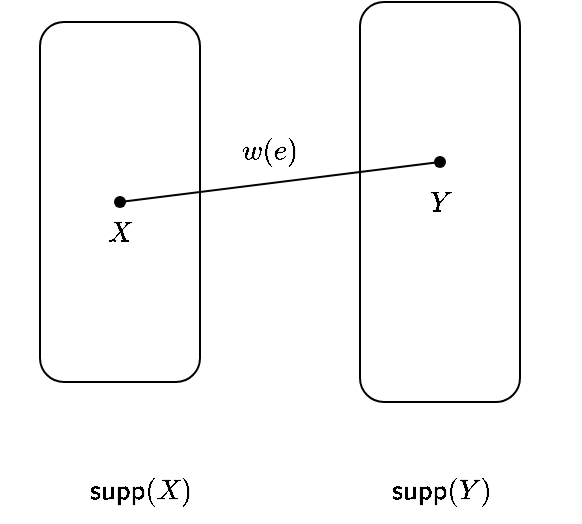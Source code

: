 <mxfile version="24.7.17">
  <diagram name="ページ1" id="ovDetr280c3366bAC-_3">
    <mxGraphModel dx="1434" dy="780" grid="1" gridSize="10" guides="1" tooltips="1" connect="1" arrows="1" fold="1" page="1" pageScale="1" pageWidth="827" pageHeight="1169" math="1" shadow="0">
      <root>
        <mxCell id="0" />
        <mxCell id="1" parent="0" />
        <mxCell id="6J4T-fZdG9NTrBltYoV5-3" value="" style="rounded=1;whiteSpace=wrap;html=1;fillColor=none;" vertex="1" parent="1">
          <mxGeometry x="80" y="110" width="80" height="180" as="geometry" />
        </mxCell>
        <mxCell id="6J4T-fZdG9NTrBltYoV5-4" value="" style="rounded=1;whiteSpace=wrap;html=1;fillColor=none;" vertex="1" parent="1">
          <mxGeometry x="240" y="100" width="80" height="200" as="geometry" />
        </mxCell>
        <mxCell id="6J4T-fZdG9NTrBltYoV5-5" value="$$\mathsf{supp}(X)$$" style="text;html=1;align=center;verticalAlign=middle;resizable=0;points=[];autosize=1;strokeColor=none;fillColor=none;" vertex="1" parent="1">
          <mxGeometry x="60" y="330" width="140" height="30" as="geometry" />
        </mxCell>
        <mxCell id="6J4T-fZdG9NTrBltYoV5-6" value="$$\mathsf{supp}(Y)$$" style="text;html=1;align=center;verticalAlign=middle;resizable=0;points=[];autosize=1;strokeColor=none;fillColor=none;" vertex="1" parent="1">
          <mxGeometry x="210" y="330" width="140" height="30" as="geometry" />
        </mxCell>
        <mxCell id="6J4T-fZdG9NTrBltYoV5-7" value="" style="shape=waypoint;sketch=0;size=6;pointerEvents=1;points=[];fillColor=none;resizable=0;rotatable=0;perimeter=centerPerimeter;snapToPoint=1;" vertex="1" parent="1">
          <mxGeometry x="110" y="190" width="20" height="20" as="geometry" />
        </mxCell>
        <mxCell id="6J4T-fZdG9NTrBltYoV5-8" value="" style="shape=waypoint;sketch=0;size=6;pointerEvents=1;points=[];fillColor=none;resizable=0;rotatable=0;perimeter=centerPerimeter;snapToPoint=1;" vertex="1" parent="1">
          <mxGeometry x="270" y="170" width="20" height="20" as="geometry" />
        </mxCell>
        <mxCell id="6J4T-fZdG9NTrBltYoV5-9" style="rounded=0;orthogonalLoop=1;jettySize=auto;html=1;entryX=0.65;entryY=0.95;entryDx=0;entryDy=0;entryPerimeter=0;endArrow=none;endFill=0;" edge="1" parent="1" source="6J4T-fZdG9NTrBltYoV5-7" target="6J4T-fZdG9NTrBltYoV5-8">
          <mxGeometry relative="1" as="geometry" />
        </mxCell>
        <mxCell id="6J4T-fZdG9NTrBltYoV5-10" value="$$X$$" style="text;html=1;align=center;verticalAlign=middle;resizable=0;points=[];autosize=1;strokeColor=none;fillColor=none;" vertex="1" parent="1">
          <mxGeometry x="90" y="200" width="60" height="30" as="geometry" />
        </mxCell>
        <mxCell id="6J4T-fZdG9NTrBltYoV5-11" value="$$Y$$" style="text;html=1;align=center;verticalAlign=middle;resizable=0;points=[];autosize=1;strokeColor=none;fillColor=none;" vertex="1" parent="1">
          <mxGeometry x="250" y="185" width="60" height="30" as="geometry" />
        </mxCell>
        <mxCell id="6J4T-fZdG9NTrBltYoV5-12" value="$$w(e)$$" style="text;html=1;align=center;verticalAlign=middle;resizable=0;points=[];autosize=1;strokeColor=none;fillColor=none;" vertex="1" parent="1">
          <mxGeometry x="160" y="160" width="70" height="30" as="geometry" />
        </mxCell>
      </root>
    </mxGraphModel>
  </diagram>
</mxfile>
